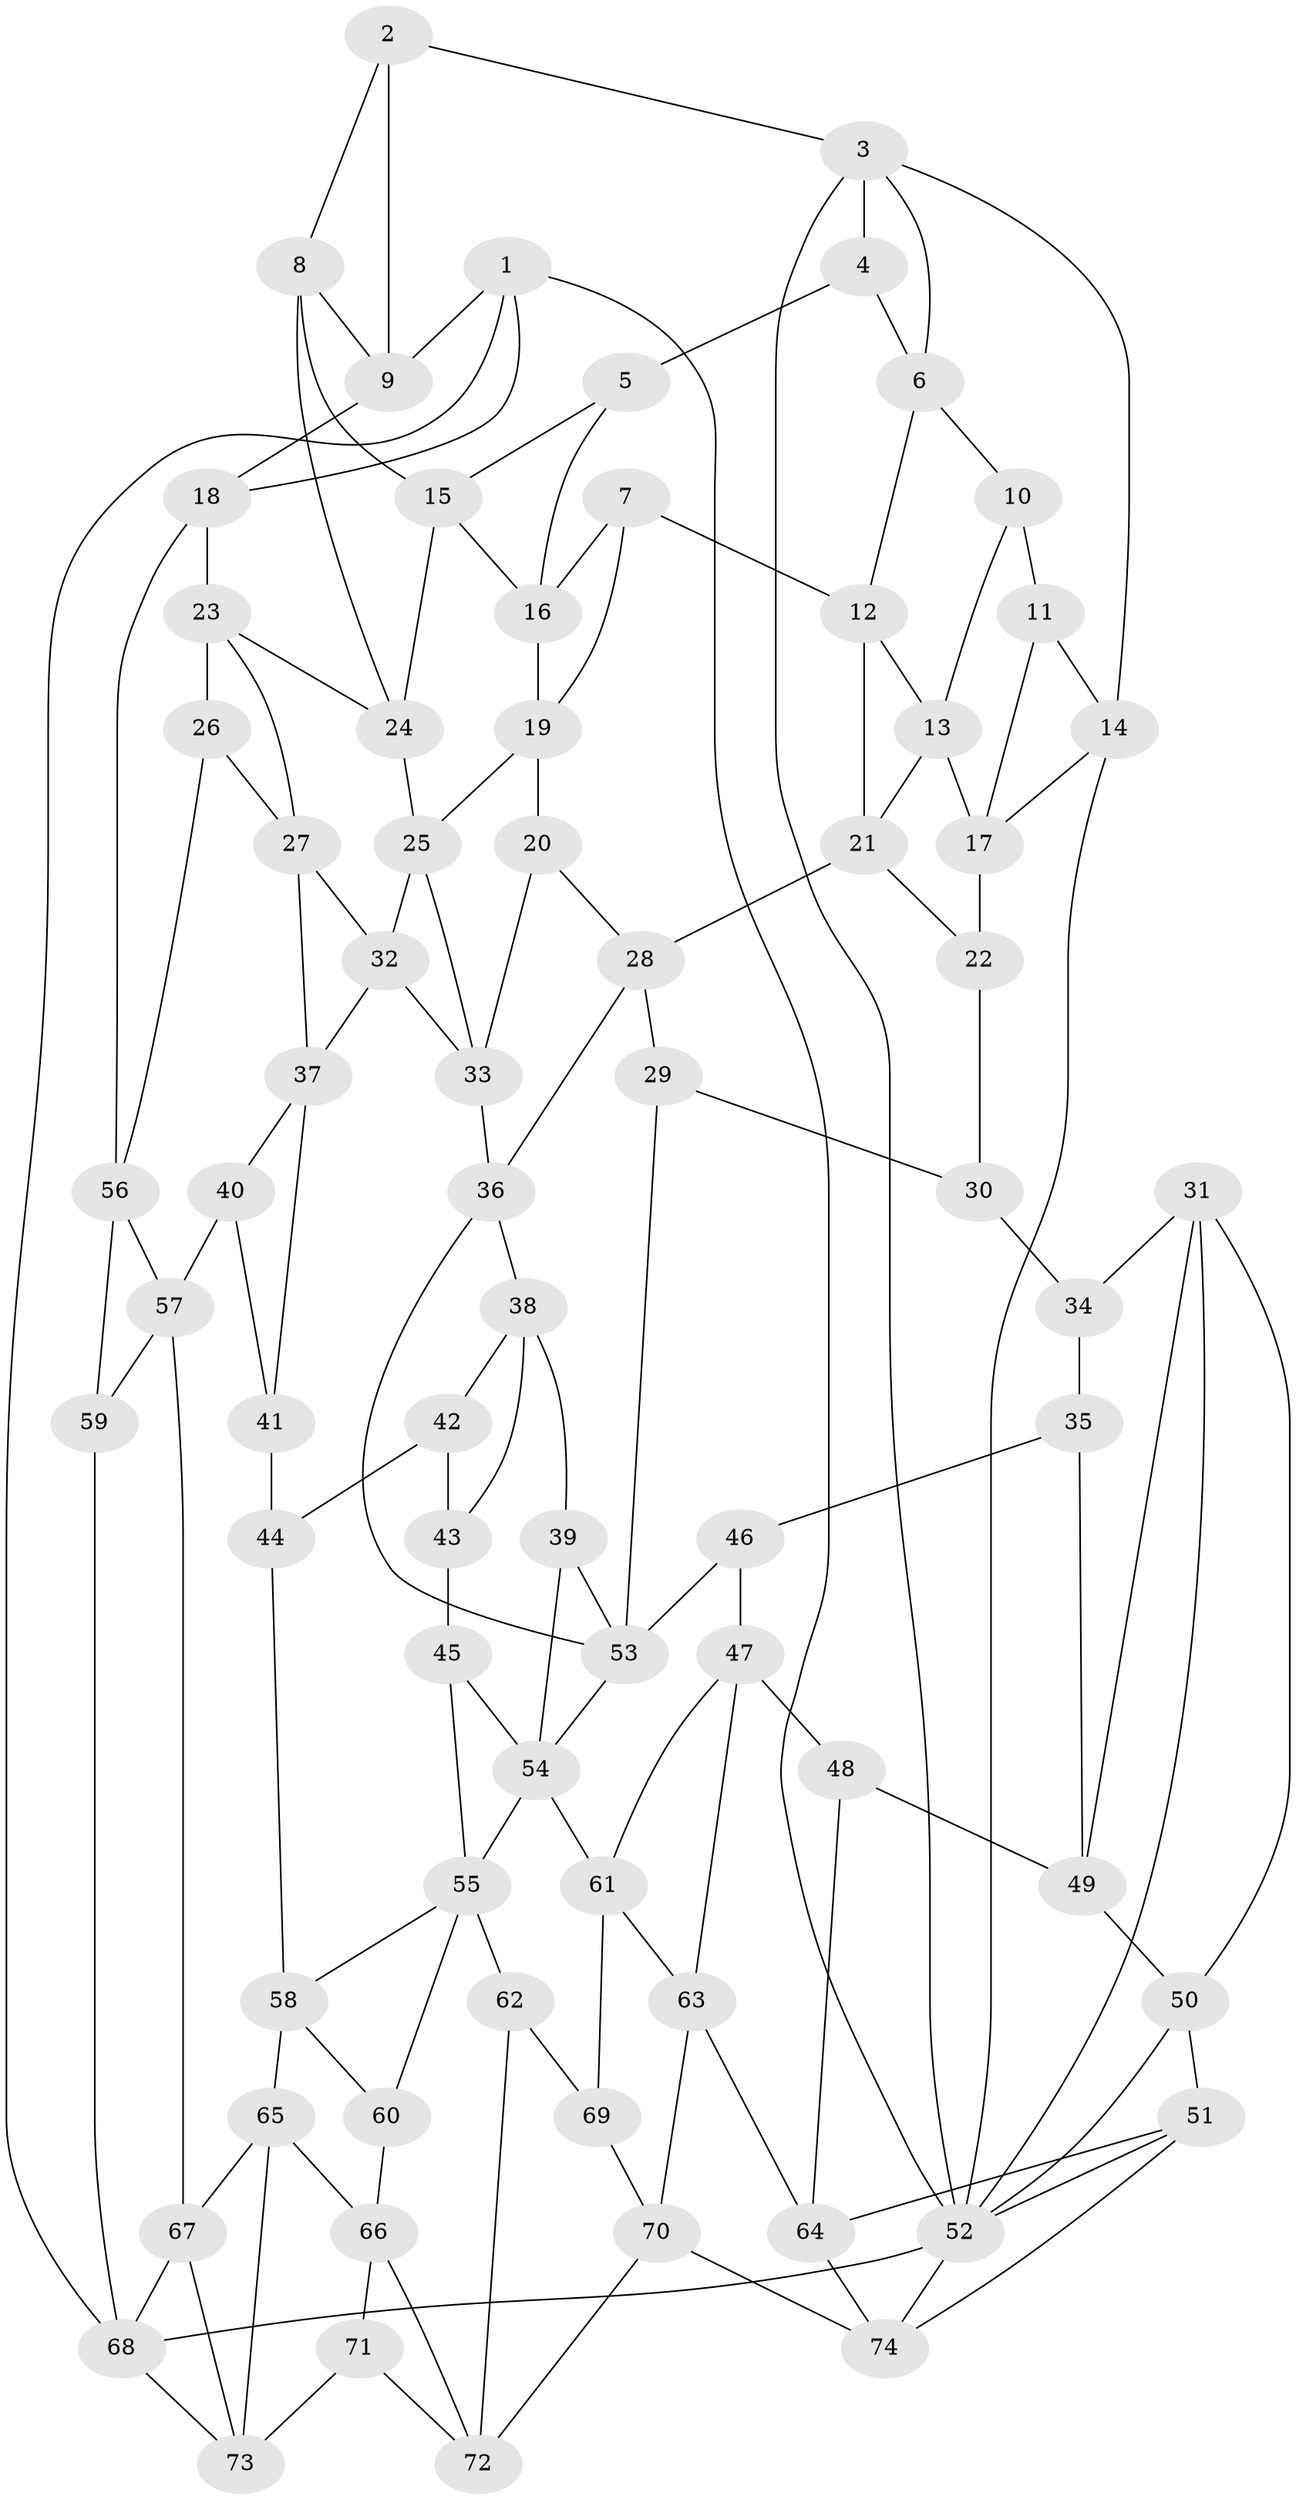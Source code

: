 // original degree distribution, {3: 0.02027027027027027, 6: 0.22972972972972974, 5: 0.5202702702702703, 4: 0.22972972972972974}
// Generated by graph-tools (version 1.1) at 2025/27/03/09/25 03:27:10]
// undirected, 74 vertices, 139 edges
graph export_dot {
graph [start="1"]
  node [color=gray90,style=filled];
  1;
  2;
  3;
  4;
  5;
  6;
  7;
  8;
  9;
  10;
  11;
  12;
  13;
  14;
  15;
  16;
  17;
  18;
  19;
  20;
  21;
  22;
  23;
  24;
  25;
  26;
  27;
  28;
  29;
  30;
  31;
  32;
  33;
  34;
  35;
  36;
  37;
  38;
  39;
  40;
  41;
  42;
  43;
  44;
  45;
  46;
  47;
  48;
  49;
  50;
  51;
  52;
  53;
  54;
  55;
  56;
  57;
  58;
  59;
  60;
  61;
  62;
  63;
  64;
  65;
  66;
  67;
  68;
  69;
  70;
  71;
  72;
  73;
  74;
  1 -- 9 [weight=1.0];
  1 -- 18 [weight=1.0];
  1 -- 52 [weight=1.0];
  1 -- 68 [weight=1.0];
  2 -- 3 [weight=1.0];
  2 -- 8 [weight=1.0];
  2 -- 9 [weight=1.0];
  3 -- 4 [weight=1.0];
  3 -- 6 [weight=1.0];
  3 -- 14 [weight=1.0];
  3 -- 52 [weight=1.0];
  4 -- 5 [weight=2.0];
  4 -- 6 [weight=1.0];
  5 -- 15 [weight=1.0];
  5 -- 16 [weight=1.0];
  6 -- 10 [weight=1.0];
  6 -- 12 [weight=1.0];
  7 -- 12 [weight=1.0];
  7 -- 16 [weight=1.0];
  7 -- 19 [weight=1.0];
  8 -- 9 [weight=1.0];
  8 -- 15 [weight=1.0];
  8 -- 24 [weight=1.0];
  9 -- 18 [weight=1.0];
  10 -- 11 [weight=2.0];
  10 -- 13 [weight=1.0];
  11 -- 14 [weight=1.0];
  11 -- 17 [weight=1.0];
  12 -- 13 [weight=1.0];
  12 -- 21 [weight=1.0];
  13 -- 17 [weight=1.0];
  13 -- 21 [weight=1.0];
  14 -- 17 [weight=1.0];
  14 -- 52 [weight=1.0];
  15 -- 16 [weight=1.0];
  15 -- 24 [weight=1.0];
  16 -- 19 [weight=1.0];
  17 -- 22 [weight=1.0];
  18 -- 23 [weight=1.0];
  18 -- 56 [weight=1.0];
  19 -- 20 [weight=1.0];
  19 -- 25 [weight=1.0];
  20 -- 28 [weight=1.0];
  20 -- 33 [weight=1.0];
  21 -- 22 [weight=1.0];
  21 -- 28 [weight=1.0];
  22 -- 30 [weight=1.0];
  23 -- 24 [weight=1.0];
  23 -- 26 [weight=1.0];
  23 -- 27 [weight=1.0];
  24 -- 25 [weight=1.0];
  25 -- 32 [weight=1.0];
  25 -- 33 [weight=1.0];
  26 -- 27 [weight=1.0];
  26 -- 56 [weight=1.0];
  27 -- 32 [weight=1.0];
  27 -- 37 [weight=1.0];
  28 -- 29 [weight=1.0];
  28 -- 36 [weight=1.0];
  29 -- 30 [weight=1.0];
  29 -- 53 [weight=1.0];
  30 -- 34 [weight=2.0];
  31 -- 34 [weight=1.0];
  31 -- 49 [weight=1.0];
  31 -- 50 [weight=1.0];
  31 -- 52 [weight=1.0];
  32 -- 33 [weight=1.0];
  32 -- 37 [weight=1.0];
  33 -- 36 [weight=1.0];
  34 -- 35 [weight=1.0];
  35 -- 46 [weight=1.0];
  35 -- 49 [weight=1.0];
  36 -- 38 [weight=1.0];
  36 -- 53 [weight=1.0];
  37 -- 40 [weight=1.0];
  37 -- 41 [weight=1.0];
  38 -- 39 [weight=1.0];
  38 -- 42 [weight=1.0];
  38 -- 43 [weight=1.0];
  39 -- 53 [weight=1.0];
  39 -- 54 [weight=1.0];
  40 -- 41 [weight=1.0];
  40 -- 57 [weight=1.0];
  41 -- 44 [weight=2.0];
  42 -- 43 [weight=2.0];
  42 -- 44 [weight=1.0];
  43 -- 45 [weight=1.0];
  44 -- 58 [weight=1.0];
  45 -- 54 [weight=1.0];
  45 -- 55 [weight=1.0];
  46 -- 47 [weight=1.0];
  46 -- 53 [weight=2.0];
  47 -- 48 [weight=1.0];
  47 -- 61 [weight=1.0];
  47 -- 63 [weight=1.0];
  48 -- 49 [weight=1.0];
  48 -- 64 [weight=1.0];
  49 -- 50 [weight=1.0];
  50 -- 51 [weight=1.0];
  50 -- 52 [weight=1.0];
  51 -- 52 [weight=1.0];
  51 -- 64 [weight=1.0];
  51 -- 74 [weight=1.0];
  52 -- 68 [weight=1.0];
  52 -- 74 [weight=1.0];
  53 -- 54 [weight=1.0];
  54 -- 55 [weight=2.0];
  54 -- 61 [weight=1.0];
  55 -- 58 [weight=1.0];
  55 -- 60 [weight=1.0];
  55 -- 62 [weight=1.0];
  56 -- 57 [weight=2.0];
  56 -- 59 [weight=1.0];
  57 -- 59 [weight=1.0];
  57 -- 67 [weight=1.0];
  58 -- 60 [weight=1.0];
  58 -- 65 [weight=1.0];
  59 -- 68 [weight=1.0];
  60 -- 66 [weight=1.0];
  61 -- 63 [weight=1.0];
  61 -- 69 [weight=1.0];
  62 -- 69 [weight=2.0];
  62 -- 72 [weight=1.0];
  63 -- 64 [weight=1.0];
  63 -- 70 [weight=1.0];
  64 -- 74 [weight=1.0];
  65 -- 66 [weight=1.0];
  65 -- 67 [weight=1.0];
  65 -- 73 [weight=1.0];
  66 -- 71 [weight=1.0];
  66 -- 72 [weight=1.0];
  67 -- 68 [weight=1.0];
  67 -- 73 [weight=1.0];
  68 -- 73 [weight=1.0];
  69 -- 70 [weight=1.0];
  70 -- 72 [weight=1.0];
  70 -- 74 [weight=1.0];
  71 -- 72 [weight=1.0];
  71 -- 73 [weight=1.0];
}
